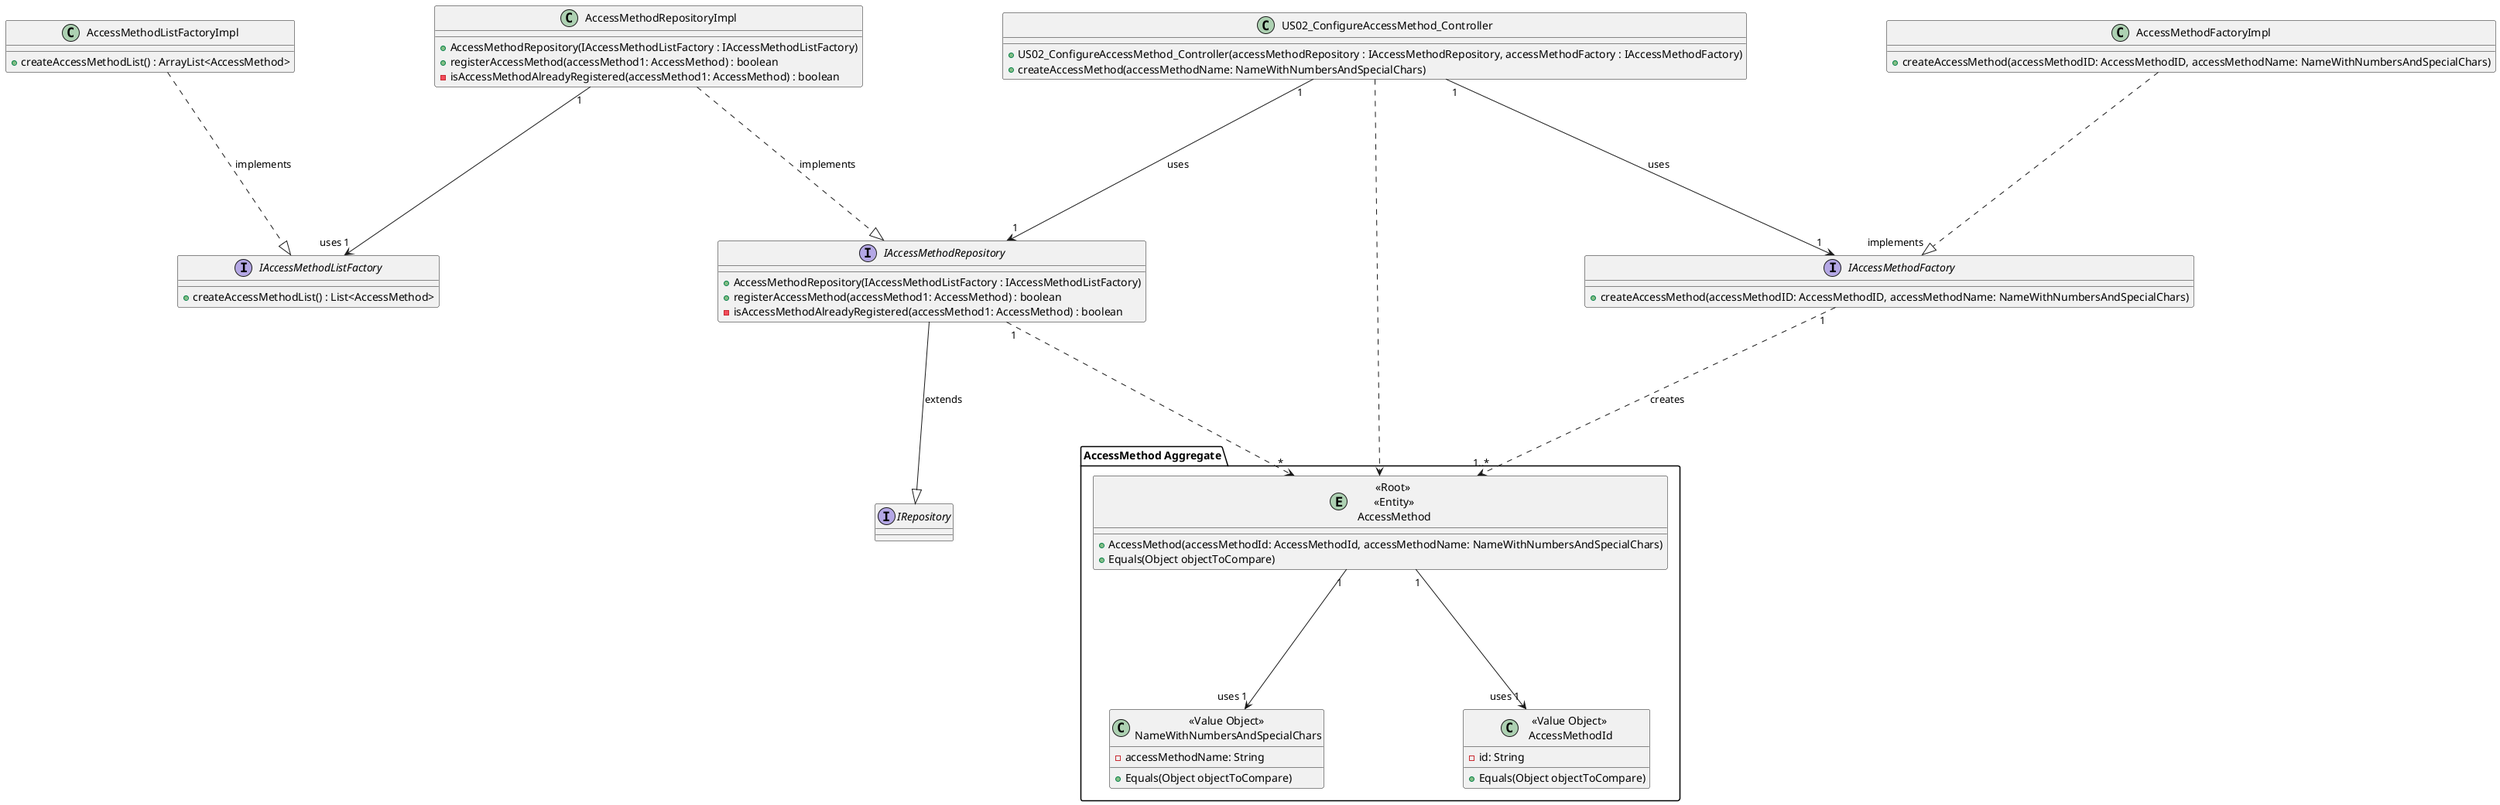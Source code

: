 @startuml

skinparam ranksep 180
skinparam nodesep 180

package "AccessMethod Aggregate" {
    entity "<<Root>>\n <<Entity>>\n AccessMethod" as AME{
    + AccessMethod(accessMethodId: AccessMethodId, accessMethodName: NameWithNumbersAndSpecialChars)
    + Equals(Object objectToCompare)
    }
    class "<<Value Object>>\n NameWithNumbersAndSpecialChars" as VOName{
        - accessMethodName: String
        + Equals(Object objectToCompare)
    }

    class "<<Value Object>>\n AccessMethodId" as VOId{
        - id: String
        + Equals(Object objectToCompare)
    }
}

'uses
AME "1" --> "uses 1" VOName
AME "1" --> "uses 1" VOId


Interface IAccessMethodFactory {
    +createAccessMethod(accessMethodID: AccessMethodID, accessMethodName: NameWithNumbersAndSpecialChars)
}

class AccessMethodFactoryImpl {
     +createAccessMethod(accessMethodID: AccessMethodID, accessMethodName: NameWithNumbersAndSpecialChars)
}
'implements
AccessMethodFactoryImpl ..|> "implements"  IAccessMethodFactory


Interface IAccessMethodListFactory {
 +createAccessMethodList() : List<AccessMethod>
}

class AccessMethodListFactoryImpl {
    +createAccessMethodList() : ArrayList<AccessMethod>
}
'implements
AccessMethodListFactoryImpl ..|> IAccessMethodListFactory : implements


Interface IRepository{
}
Interface IAccessMethodRepository{
  +AccessMethodRepository(IAccessMethodListFactory : IAccessMethodListFactory)
  +registerAccessMethod(accessMethod1: AccessMethod) : boolean
  -isAccessMethodAlreadyRegistered(accessMethod1: AccessMethod) : boolean
}

'extends
IAccessMethodRepository --|> IRepository : extends

class AccessMethodRepositoryImpl {
    +AccessMethodRepository(IAccessMethodListFactory : IAccessMethodListFactory)
    +registerAccessMethod(accessMethod1: AccessMethod) : boolean
    -isAccessMethodAlreadyRegistered(accessMethod1: AccessMethod) : boolean
}

'implements
AccessMethodRepositoryImpl ..|>  IAccessMethodRepository : implements

'uses
AccessMethodRepositoryImpl "1" --> "uses 1" IAccessMethodListFactory

class US02_ConfigureAccessMethod_Controller {
    +US02_ConfigureAccessMethod_Controller(accessMethodRepository : IAccessMethodRepository, accessMethodFactory : IAccessMethodFactory)
    +createAccessMethod(accessMethodName: NameWithNumbersAndSpecialChars)
}

'creates
IAccessMethodFactory "1" ..> "1..*" AME : creates
'dependency
IAccessMethodRepository "1"..> "*" AME
US02_ConfigureAccessMethod_Controller "1"--> "1" IAccessMethodRepository : uses
US02_ConfigureAccessMethod_Controller "1"--> "1" IAccessMethodFactory : uses
US02_ConfigureAccessMethod_Controller ..> AME
@enduml